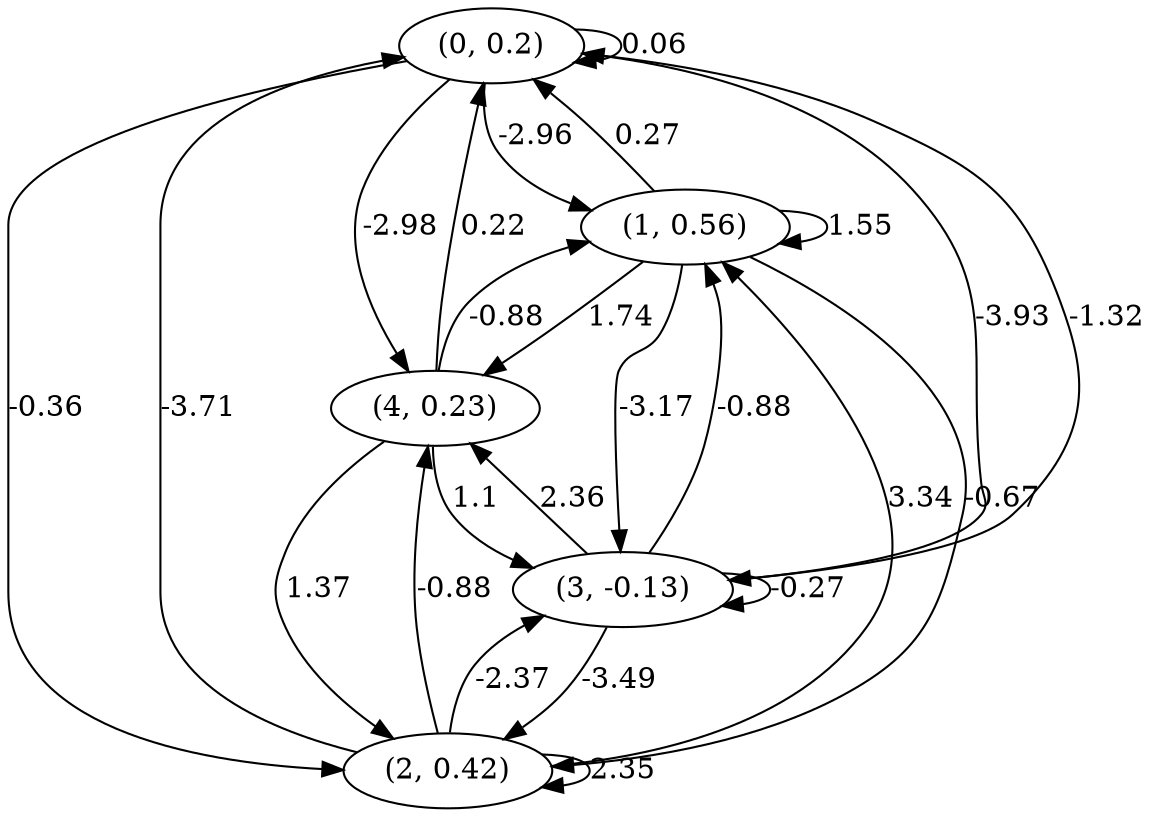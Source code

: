 digraph {
    0 [ label = "(0, 0.2)" ]
    1 [ label = "(1, 0.56)" ]
    2 [ label = "(2, 0.42)" ]
    3 [ label = "(3, -0.13)" ]
    4 [ label = "(4, 0.23)" ]
    0 -> 0 [ label = "0.06" ]
    1 -> 1 [ label = "1.55" ]
    2 -> 2 [ label = "2.35" ]
    3 -> 3 [ label = "-0.27" ]
    1 -> 0 [ label = "0.27" ]
    2 -> 0 [ label = "-3.71" ]
    3 -> 0 [ label = "-3.93" ]
    4 -> 0 [ label = "0.22" ]
    0 -> 1 [ label = "-2.96" ]
    2 -> 1 [ label = "3.34" ]
    3 -> 1 [ label = "-0.88" ]
    4 -> 1 [ label = "-0.88" ]
    0 -> 2 [ label = "-0.36" ]
    1 -> 2 [ label = "-0.67" ]
    3 -> 2 [ label = "-3.49" ]
    4 -> 2 [ label = "1.37" ]
    0 -> 3 [ label = "-1.32" ]
    1 -> 3 [ label = "-3.17" ]
    2 -> 3 [ label = "-2.37" ]
    4 -> 3 [ label = "1.1" ]
    0 -> 4 [ label = "-2.98" ]
    1 -> 4 [ label = "1.74" ]
    2 -> 4 [ label = "-0.88" ]
    3 -> 4 [ label = "2.36" ]
}

